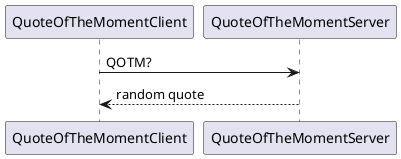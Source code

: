 @startuml
QuoteOfTheMomentClient -> QuoteOfTheMomentServer: QOTM?
QuoteOfTheMomentServer --> QuoteOfTheMomentClient: random quote
@enduml